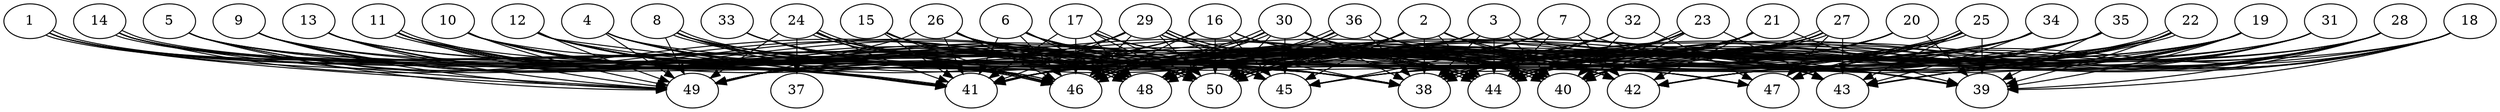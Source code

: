 // DAG automatically generated by daggen at Thu Oct  3 14:07:58 2019
// ./daggen --dot -n 50 --ccr 0.4 --fat 0.9 --regular 0.9 --density 0.9 --mindata 5242880 --maxdata 52428800 
digraph G {
  1 [size="20928000", alpha="0.05", expect_size="8371200"] 
  1 -> 38 [size ="8371200"]
  1 -> 41 [size ="8371200"]
  1 -> 41 [size ="8371200"]
  1 -> 46 [size ="8371200"]
  1 -> 48 [size ="8371200"]
  1 -> 49 [size ="8371200"]
  1 -> 50 [size ="8371200"]
  2 [size="86929920", alpha="0.15", expect_size="34771968"] 
  2 -> 38 [size ="34771968"]
  2 -> 39 [size ="34771968"]
  2 -> 41 [size ="34771968"]
  2 -> 42 [size ="34771968"]
  2 -> 43 [size ="34771968"]
  2 -> 44 [size ="34771968"]
  2 -> 45 [size ="34771968"]
  2 -> 46 [size ="34771968"]
  2 -> 48 [size ="34771968"]
  2 -> 49 [size ="34771968"]
  2 -> 50 [size ="34771968"]
  3 [size="53575680", alpha="0.20", expect_size="21430272"] 
  3 -> 38 [size ="21430272"]
  3 -> 40 [size ="21430272"]
  3 -> 41 [size ="21430272"]
  3 -> 43 [size ="21430272"]
  3 -> 44 [size ="21430272"]
  3 -> 46 [size ="21430272"]
  3 -> 48 [size ="21430272"]
  4 [size="66150400", alpha="0.09", expect_size="26460160"] 
  4 -> 38 [size ="26460160"]
  4 -> 42 [size ="26460160"]
  4 -> 46 [size ="26460160"]
  4 -> 48 [size ="26460160"]
  4 -> 49 [size ="26460160"]
  4 -> 50 [size ="26460160"]
  5 [size="95912960", alpha="0.16", expect_size="38365184"] 
  5 -> 38 [size ="38365184"]
  5 -> 41 [size ="38365184"]
  5 -> 46 [size ="38365184"]
  5 -> 48 [size ="38365184"]
  5 -> 49 [size ="38365184"]
  5 -> 50 [size ="38365184"]
  6 [size="51187200", alpha="0.06", expect_size="20474880"] 
  6 -> 38 [size ="20474880"]
  6 -> 41 [size ="20474880"]
  6 -> 42 [size ="20474880"]
  6 -> 44 [size ="20474880"]
  6 -> 45 [size ="20474880"]
  6 -> 46 [size ="20474880"]
  6 -> 48 [size ="20474880"]
  6 -> 50 [size ="20474880"]
  7 [size="13847040", alpha="0.11", expect_size="5538816"] 
  7 -> 39 [size ="5538816"]
  7 -> 41 [size ="5538816"]
  7 -> 42 [size ="5538816"]
  7 -> 44 [size ="5538816"]
  7 -> 45 [size ="5538816"]
  7 -> 46 [size ="5538816"]
  7 -> 48 [size ="5538816"]
  8 [size="112842240", alpha="0.01", expect_size="45136896"] 
  8 -> 38 [size ="45136896"]
  8 -> 39 [size ="45136896"]
  8 -> 41 [size ="45136896"]
  8 -> 46 [size ="45136896"]
  8 -> 47 [size ="45136896"]
  8 -> 48 [size ="45136896"]
  8 -> 48 [size ="45136896"]
  8 -> 49 [size ="45136896"]
  9 [size="20456960", alpha="0.08", expect_size="8182784"] 
  9 -> 38 [size ="8182784"]
  9 -> 41 [size ="8182784"]
  9 -> 44 [size ="8182784"]
  9 -> 46 [size ="8182784"]
  9 -> 49 [size ="8182784"]
  9 -> 50 [size ="8182784"]
  10 [size="48273920", alpha="0.07", expect_size="19309568"] 
  10 -> 40 [size ="19309568"]
  10 -> 41 [size ="19309568"]
  10 -> 44 [size ="19309568"]
  10 -> 45 [size ="19309568"]
  10 -> 46 [size ="19309568"]
  10 -> 48 [size ="19309568"]
  10 -> 49 [size ="19309568"]
  10 -> 50 [size ="19309568"]
  11 [size="27573760", alpha="0.15", expect_size="11029504"] 
  11 -> 41 [size ="11029504"]
  11 -> 43 [size ="11029504"]
  11 -> 45 [size ="11029504"]
  11 -> 46 [size ="11029504"]
  11 -> 46 [size ="11029504"]
  11 -> 48 [size ="11029504"]
  11 -> 49 [size ="11029504"]
  11 -> 50 [size ="11029504"]
  12 [size="59097600", alpha="0.08", expect_size="23639040"] 
  12 -> 41 [size ="23639040"]
  12 -> 44 [size ="23639040"]
  12 -> 45 [size ="23639040"]
  12 -> 46 [size ="23639040"]
  12 -> 47 [size ="23639040"]
  12 -> 48 [size ="23639040"]
  12 -> 49 [size ="23639040"]
  12 -> 50 [size ="23639040"]
  13 [size="30620160", alpha="0.04", expect_size="12248064"] 
  13 -> 40 [size ="12248064"]
  13 -> 41 [size ="12248064"]
  13 -> 42 [size ="12248064"]
  13 -> 46 [size ="12248064"]
  13 -> 49 [size ="12248064"]
  14 [size="27770880", alpha="0.20", expect_size="11108352"] 
  14 -> 40 [size ="11108352"]
  14 -> 41 [size ="11108352"]
  14 -> 46 [size ="11108352"]
  14 -> 46 [size ="11108352"]
  14 -> 48 [size ="11108352"]
  14 -> 49 [size ="11108352"]
  14 -> 50 [size ="11108352"]
  15 [size="82419200", alpha="0.07", expect_size="32967680"] 
  15 -> 40 [size ="32967680"]
  15 -> 41 [size ="32967680"]
  15 -> 44 [size ="32967680"]
  15 -> 46 [size ="32967680"]
  15 -> 50 [size ="32967680"]
  16 [size="61501440", alpha="0.11", expect_size="24600576"] 
  16 -> 40 [size ="24600576"]
  16 -> 41 [size ="24600576"]
  16 -> 42 [size ="24600576"]
  16 -> 45 [size ="24600576"]
  16 -> 46 [size ="24600576"]
  16 -> 47 [size ="24600576"]
  16 -> 49 [size ="24600576"]
  16 -> 50 [size ="24600576"]
  17 [size="98539520", alpha="0.18", expect_size="39415808"] 
  17 -> 40 [size ="39415808"]
  17 -> 41 [size ="39415808"]
  17 -> 42 [size ="39415808"]
  17 -> 44 [size ="39415808"]
  17 -> 46 [size ="39415808"]
  17 -> 48 [size ="39415808"]
  17 -> 50 [size ="39415808"]
  17 -> 50 [size ="39415808"]
  18 [size="47042560", alpha="0.03", expect_size="18817024"] 
  18 -> 39 [size ="18817024"]
  18 -> 40 [size ="18817024"]
  18 -> 41 [size ="18817024"]
  18 -> 43 [size ="18817024"]
  18 -> 44 [size ="18817024"]
  18 -> 47 [size ="18817024"]
  18 -> 50 [size ="18817024"]
  19 [size="50071040", alpha="0.06", expect_size="20028416"] 
  19 -> 39 [size ="20028416"]
  19 -> 40 [size ="20028416"]
  19 -> 42 [size ="20028416"]
  19 -> 43 [size ="20028416"]
  19 -> 44 [size ="20028416"]
  19 -> 46 [size ="20028416"]
  19 -> 48 [size ="20028416"]
  19 -> 49 [size ="20028416"]
  19 -> 50 [size ="20028416"]
  20 [size="95782400", alpha="0.07", expect_size="38312960"] 
  20 -> 39 [size ="38312960"]
  20 -> 40 [size ="38312960"]
  20 -> 44 [size ="38312960"]
  20 -> 46 [size ="38312960"]
  20 -> 48 [size ="38312960"]
  20 -> 50 [size ="38312960"]
  21 [size="18693120", alpha="0.10", expect_size="7477248"] 
  21 -> 38 [size ="7477248"]
  21 -> 39 [size ="7477248"]
  21 -> 40 [size ="7477248"]
  21 -> 41 [size ="7477248"]
  21 -> 42 [size ="7477248"]
  21 -> 44 [size ="7477248"]
  21 -> 46 [size ="7477248"]
  21 -> 48 [size ="7477248"]
  21 -> 50 [size ="7477248"]
  22 [size="107642880", alpha="0.06", expect_size="43057152"] 
  22 -> 38 [size ="43057152"]
  22 -> 39 [size ="43057152"]
  22 -> 40 [size ="43057152"]
  22 -> 42 [size ="43057152"]
  22 -> 44 [size ="43057152"]
  22 -> 44 [size ="43057152"]
  22 -> 46 [size ="43057152"]
  22 -> 47 [size ="43057152"]
  22 -> 48 [size ="43057152"]
  22 -> 49 [size ="43057152"]
  22 -> 50 [size ="43057152"]
  23 [size="38781440", alpha="0.08", expect_size="15512576"] 
  23 -> 38 [size ="15512576"]
  23 -> 40 [size ="15512576"]
  23 -> 40 [size ="15512576"]
  23 -> 41 [size ="15512576"]
  23 -> 43 [size ="15512576"]
  23 -> 44 [size ="15512576"]
  23 -> 46 [size ="15512576"]
  23 -> 48 [size ="15512576"]
  23 -> 50 [size ="15512576"]
  24 [size="62456320", alpha="0.19", expect_size="24982528"] 
  24 -> 37 [size ="24982528"]
  24 -> 38 [size ="24982528"]
  24 -> 40 [size ="24982528"]
  24 -> 41 [size ="24982528"]
  24 -> 43 [size ="24982528"]
  24 -> 44 [size ="24982528"]
  24 -> 48 [size ="24982528"]
  24 -> 48 [size ="24982528"]
  24 -> 49 [size ="24982528"]
  24 -> 50 [size ="24982528"]
  25 [size="62440960", alpha="0.05", expect_size="24976384"] 
  25 -> 38 [size ="24976384"]
  25 -> 38 [size ="24976384"]
  25 -> 39 [size ="24976384"]
  25 -> 40 [size ="24976384"]
  25 -> 43 [size ="24976384"]
  25 -> 44 [size ="24976384"]
  25 -> 45 [size ="24976384"]
  25 -> 46 [size ="24976384"]
  25 -> 47 [size ="24976384"]
  25 -> 48 [size ="24976384"]
  25 -> 49 [size ="24976384"]
  25 -> 50 [size ="24976384"]
  26 [size="105776640", alpha="0.17", expect_size="42310656"] 
  26 -> 38 [size ="42310656"]
  26 -> 40 [size ="42310656"]
  26 -> 41 [size ="42310656"]
  26 -> 44 [size ="42310656"]
  26 -> 45 [size ="42310656"]
  26 -> 46 [size ="42310656"]
  26 -> 47 [size ="42310656"]
  26 -> 48 [size ="42310656"]
  26 -> 49 [size ="42310656"]
  26 -> 50 [size ="42310656"]
  27 [size="49927680", alpha="0.09", expect_size="19971072"] 
  27 -> 38 [size ="19971072"]
  27 -> 40 [size ="19971072"]
  27 -> 43 [size ="19971072"]
  27 -> 44 [size ="19971072"]
  27 -> 45 [size ="19971072"]
  27 -> 46 [size ="19971072"]
  27 -> 47 [size ="19971072"]
  27 -> 49 [size ="19971072"]
  27 -> 50 [size ="19971072"]
  27 -> 50 [size ="19971072"]
  28 [size="35663360", alpha="0.17", expect_size="14265344"] 
  28 -> 38 [size ="14265344"]
  28 -> 39 [size ="14265344"]
  28 -> 40 [size ="14265344"]
  28 -> 42 [size ="14265344"]
  28 -> 43 [size ="14265344"]
  28 -> 44 [size ="14265344"]
  28 -> 46 [size ="14265344"]
  28 -> 47 [size ="14265344"]
  28 -> 50 [size ="14265344"]
  29 [size="54213120", alpha="0.08", expect_size="21685248"] 
  29 -> 38 [size ="21685248"]
  29 -> 40 [size ="21685248"]
  29 -> 40 [size ="21685248"]
  29 -> 41 [size ="21685248"]
  29 -> 44 [size ="21685248"]
  29 -> 44 [size ="21685248"]
  29 -> 45 [size ="21685248"]
  29 -> 46 [size ="21685248"]
  29 -> 49 [size ="21685248"]
  29 -> 50 [size ="21685248"]
  30 [size="86855680", alpha="0.04", expect_size="34742272"] 
  30 -> 38 [size ="34742272"]
  30 -> 40 [size ="34742272"]
  30 -> 41 [size ="34742272"]
  30 -> 43 [size ="34742272"]
  30 -> 44 [size ="34742272"]
  30 -> 45 [size ="34742272"]
  30 -> 46 [size ="34742272"]
  30 -> 46 [size ="34742272"]
  30 -> 48 [size ="34742272"]
  30 -> 50 [size ="34742272"]
  31 [size="129216000", alpha="0.02", expect_size="51686400"] 
  31 -> 38 [size ="51686400"]
  31 -> 40 [size ="51686400"]
  31 -> 42 [size ="51686400"]
  31 -> 45 [size ="51686400"]
  31 -> 47 [size ="51686400"]
  31 -> 48 [size ="51686400"]
  32 [size="71155200", alpha="0.08", expect_size="28462080"] 
  32 -> 38 [size ="28462080"]
  32 -> 40 [size ="28462080"]
  32 -> 46 [size ="28462080"]
  32 -> 47 [size ="28462080"]
  32 -> 48 [size ="28462080"]
  32 -> 50 [size ="28462080"]
  33 [size="104460800", alpha="0.18", expect_size="41784320"] 
  33 -> 38 [size ="41784320"]
  33 -> 46 [size ="41784320"]
  33 -> 48 [size ="41784320"]
  33 -> 50 [size ="41784320"]
  34 [size="33671680", alpha="0.10", expect_size="13468672"] 
  34 -> 38 [size ="13468672"]
  34 -> 40 [size ="13468672"]
  34 -> 41 [size ="13468672"]
  34 -> 43 [size ="13468672"]
  34 -> 45 [size ="13468672"]
  35 [size="29795840", alpha="0.13", expect_size="11918336"] 
  35 -> 38 [size ="11918336"]
  35 -> 39 [size ="11918336"]
  35 -> 40 [size ="11918336"]
  35 -> 42 [size ="11918336"]
  35 -> 44 [size ="11918336"]
  35 -> 48 [size ="11918336"]
  35 -> 49 [size ="11918336"]
  35 -> 50 [size ="11918336"]
  36 [size="57674240", alpha="0.05", expect_size="23069696"] 
  36 -> 38 [size ="23069696"]
  36 -> 40 [size ="23069696"]
  36 -> 41 [size ="23069696"]
  36 -> 42 [size ="23069696"]
  36 -> 48 [size ="23069696"]
  36 -> 48 [size ="23069696"]
  36 -> 50 [size ="23069696"]
  37 [size="37427200", alpha="0.11", expect_size="14970880"] 
  38 [size="87756800", alpha="0.03", expect_size="35102720"] 
  39 [size="72473600", alpha="0.01", expect_size="28989440"] 
  40 [size="116892160", alpha="0.14", expect_size="46756864"] 
  41 [size="20252160", alpha="0.07", expect_size="8100864"] 
  42 [size="32949760", alpha="0.16", expect_size="13179904"] 
  43 [size="83013120", alpha="0.10", expect_size="33205248"] 
  44 [size="69987840", alpha="0.12", expect_size="27995136"] 
  45 [size="126504960", alpha="0.02", expect_size="50601984"] 
  46 [size="85949440", alpha="0.08", expect_size="34379776"] 
  47 [size="114677760", alpha="0.00", expect_size="45871104"] 
  48 [size="62195200", alpha="0.16", expect_size="24878080"] 
  49 [size="80407040", alpha="0.19", expect_size="32162816"] 
  50 [size="88312320", alpha="0.15", expect_size="35324928"] 
}
